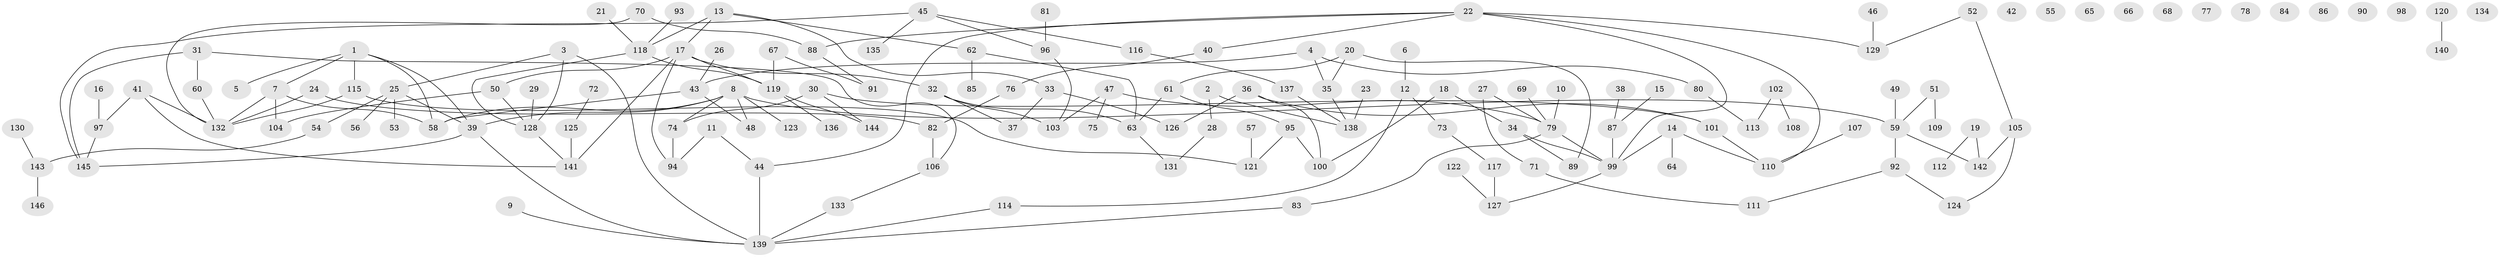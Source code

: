 // coarse degree distribution, {8: 0.03125, 2: 0.1875, 4: 0.09375, 3: 0.171875, 1: 0.203125, 11: 0.015625, 5: 0.046875, 7: 0.03125, 10: 0.015625, 0: 0.203125}
// Generated by graph-tools (version 1.1) at 2025/16/03/04/25 18:16:41]
// undirected, 146 vertices, 171 edges
graph export_dot {
graph [start="1"]
  node [color=gray90,style=filled];
  1;
  2;
  3;
  4;
  5;
  6;
  7;
  8;
  9;
  10;
  11;
  12;
  13;
  14;
  15;
  16;
  17;
  18;
  19;
  20;
  21;
  22;
  23;
  24;
  25;
  26;
  27;
  28;
  29;
  30;
  31;
  32;
  33;
  34;
  35;
  36;
  37;
  38;
  39;
  40;
  41;
  42;
  43;
  44;
  45;
  46;
  47;
  48;
  49;
  50;
  51;
  52;
  53;
  54;
  55;
  56;
  57;
  58;
  59;
  60;
  61;
  62;
  63;
  64;
  65;
  66;
  67;
  68;
  69;
  70;
  71;
  72;
  73;
  74;
  75;
  76;
  77;
  78;
  79;
  80;
  81;
  82;
  83;
  84;
  85;
  86;
  87;
  88;
  89;
  90;
  91;
  92;
  93;
  94;
  95;
  96;
  97;
  98;
  99;
  100;
  101;
  102;
  103;
  104;
  105;
  106;
  107;
  108;
  109;
  110;
  111;
  112;
  113;
  114;
  115;
  116;
  117;
  118;
  119;
  120;
  121;
  122;
  123;
  124;
  125;
  126;
  127;
  128;
  129;
  130;
  131;
  132;
  133;
  134;
  135;
  136;
  137;
  138;
  139;
  140;
  141;
  142;
  143;
  144;
  145;
  146;
  1 -- 5;
  1 -- 7;
  1 -- 39;
  1 -- 58;
  1 -- 115;
  2 -- 28;
  2 -- 138;
  3 -- 25;
  3 -- 128;
  3 -- 139;
  4 -- 35;
  4 -- 43;
  4 -- 80;
  6 -- 12;
  7 -- 58;
  7 -- 104;
  7 -- 132;
  8 -- 39;
  8 -- 48;
  8 -- 58;
  8 -- 59;
  8 -- 74;
  8 -- 123;
  9 -- 139;
  10 -- 79;
  11 -- 44;
  11 -- 94;
  12 -- 73;
  12 -- 114;
  13 -- 17;
  13 -- 33;
  13 -- 62;
  13 -- 118;
  14 -- 64;
  14 -- 99;
  14 -- 110;
  15 -- 87;
  16 -- 97;
  17 -- 32;
  17 -- 50;
  17 -- 94;
  17 -- 119;
  17 -- 141;
  18 -- 34;
  18 -- 100;
  19 -- 112;
  19 -- 142;
  20 -- 35;
  20 -- 61;
  20 -- 89;
  21 -- 118;
  22 -- 40;
  22 -- 44;
  22 -- 88;
  22 -- 99;
  22 -- 110;
  22 -- 129;
  23 -- 138;
  24 -- 82;
  24 -- 132;
  25 -- 39;
  25 -- 53;
  25 -- 54;
  25 -- 56;
  26 -- 43;
  27 -- 71;
  27 -- 79;
  28 -- 131;
  29 -- 128;
  30 -- 74;
  30 -- 101;
  30 -- 144;
  31 -- 60;
  31 -- 106;
  31 -- 145;
  32 -- 37;
  32 -- 63;
  32 -- 103;
  33 -- 37;
  33 -- 126;
  34 -- 89;
  34 -- 99;
  35 -- 138;
  36 -- 100;
  36 -- 101;
  36 -- 126;
  38 -- 87;
  39 -- 139;
  39 -- 145;
  40 -- 76;
  41 -- 97;
  41 -- 132;
  41 -- 141;
  43 -- 48;
  43 -- 58;
  44 -- 139;
  45 -- 96;
  45 -- 116;
  45 -- 135;
  45 -- 145;
  46 -- 129;
  47 -- 75;
  47 -- 79;
  47 -- 103;
  49 -- 59;
  50 -- 104;
  50 -- 128;
  51 -- 59;
  51 -- 109;
  52 -- 105;
  52 -- 129;
  54 -- 143;
  57 -- 121;
  59 -- 92;
  59 -- 142;
  60 -- 132;
  61 -- 63;
  61 -- 95;
  62 -- 63;
  62 -- 85;
  63 -- 131;
  67 -- 91;
  67 -- 119;
  69 -- 79;
  70 -- 88;
  70 -- 132;
  71 -- 111;
  72 -- 125;
  73 -- 117;
  74 -- 94;
  76 -- 82;
  79 -- 83;
  79 -- 99;
  80 -- 113;
  81 -- 96;
  82 -- 106;
  83 -- 139;
  87 -- 99;
  88 -- 91;
  92 -- 111;
  92 -- 124;
  93 -- 118;
  95 -- 100;
  95 -- 121;
  96 -- 103;
  97 -- 145;
  99 -- 127;
  101 -- 110;
  102 -- 108;
  102 -- 113;
  105 -- 124;
  105 -- 142;
  106 -- 133;
  107 -- 110;
  114 -- 139;
  115 -- 121;
  115 -- 132;
  116 -- 137;
  117 -- 127;
  118 -- 119;
  118 -- 128;
  119 -- 136;
  119 -- 144;
  120 -- 140;
  122 -- 127;
  125 -- 141;
  128 -- 141;
  130 -- 143;
  133 -- 139;
  137 -- 138;
  143 -- 146;
}
